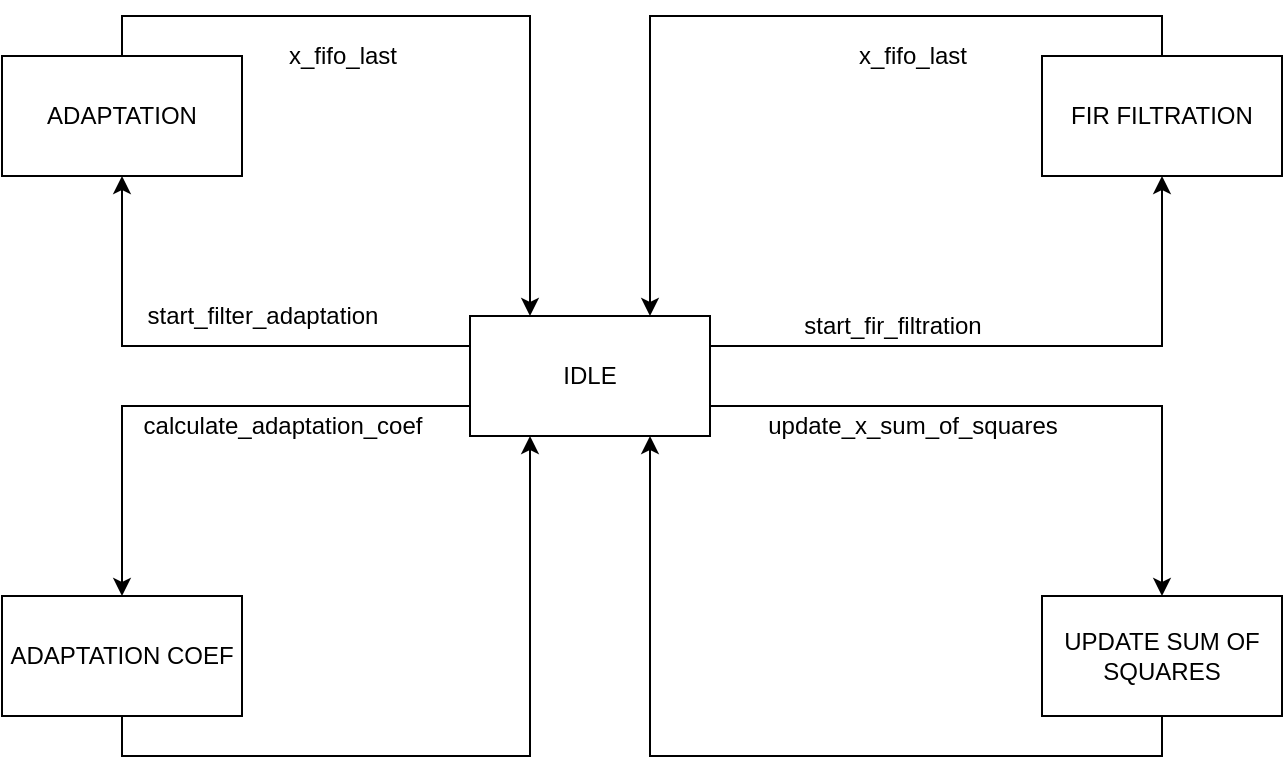 <mxfile version="21.2.1" type="device">
  <diagram name="Page-1" id="VGrTwnrYPMH30GH3UlbM">
    <mxGraphModel dx="1050" dy="1790" grid="1" gridSize="10" guides="1" tooltips="1" connect="1" arrows="1" fold="1" page="1" pageScale="1" pageWidth="827" pageHeight="1169" math="0" shadow="0">
      <root>
        <mxCell id="0" />
        <mxCell id="1" parent="0" />
        <mxCell id="Hrcb1GJSWxkqh3Z5VIh4-6" style="edgeStyle=orthogonalEdgeStyle;rounded=0;orthogonalLoop=1;jettySize=auto;html=1;exitX=1;exitY=0.75;exitDx=0;exitDy=0;entryX=0.5;entryY=0;entryDx=0;entryDy=0;" parent="1" source="Hrcb1GJSWxkqh3Z5VIh4-1" target="Hrcb1GJSWxkqh3Z5VIh4-2" edge="1">
          <mxGeometry relative="1" as="geometry" />
        </mxCell>
        <mxCell id="Hrcb1GJSWxkqh3Z5VIh4-12" style="edgeStyle=orthogonalEdgeStyle;rounded=0;orthogonalLoop=1;jettySize=auto;html=1;exitX=1;exitY=0.25;exitDx=0;exitDy=0;entryX=0.5;entryY=1;entryDx=0;entryDy=0;" parent="1" source="Hrcb1GJSWxkqh3Z5VIh4-1" target="Hrcb1GJSWxkqh3Z5VIh4-3" edge="1">
          <mxGeometry relative="1" as="geometry" />
        </mxCell>
        <mxCell id="Hrcb1GJSWxkqh3Z5VIh4-17" style="edgeStyle=orthogonalEdgeStyle;rounded=0;orthogonalLoop=1;jettySize=auto;html=1;exitX=0;exitY=0.25;exitDx=0;exitDy=0;entryX=0.5;entryY=1;entryDx=0;entryDy=0;" parent="1" source="Hrcb1GJSWxkqh3Z5VIh4-1" target="Hrcb1GJSWxkqh3Z5VIh4-5" edge="1">
          <mxGeometry relative="1" as="geometry" />
        </mxCell>
        <mxCell id="Hrcb1GJSWxkqh3Z5VIh4-19" style="edgeStyle=orthogonalEdgeStyle;rounded=0;orthogonalLoop=1;jettySize=auto;html=1;exitX=0;exitY=0.75;exitDx=0;exitDy=0;entryX=0.5;entryY=0;entryDx=0;entryDy=0;" parent="1" source="Hrcb1GJSWxkqh3Z5VIh4-1" target="Hrcb1GJSWxkqh3Z5VIh4-4" edge="1">
          <mxGeometry relative="1" as="geometry" />
        </mxCell>
        <mxCell id="Hrcb1GJSWxkqh3Z5VIh4-1" value="IDLE" style="rounded=0;whiteSpace=wrap;html=1;" parent="1" vertex="1">
          <mxGeometry x="354" y="100" width="120" height="60" as="geometry" />
        </mxCell>
        <mxCell id="Hrcb1GJSWxkqh3Z5VIh4-9" style="edgeStyle=orthogonalEdgeStyle;rounded=0;orthogonalLoop=1;jettySize=auto;html=1;exitX=0.5;exitY=1;exitDx=0;exitDy=0;entryX=0.75;entryY=1;entryDx=0;entryDy=0;" parent="1" source="Hrcb1GJSWxkqh3Z5VIh4-2" target="Hrcb1GJSWxkqh3Z5VIh4-1" edge="1">
          <mxGeometry relative="1" as="geometry" />
        </mxCell>
        <mxCell id="Hrcb1GJSWxkqh3Z5VIh4-2" value="UPDATE SUM OF SQUARES&lt;br&gt;" style="rounded=0;whiteSpace=wrap;html=1;" parent="1" vertex="1">
          <mxGeometry x="640" y="240" width="120" height="60" as="geometry" />
        </mxCell>
        <mxCell id="Hrcb1GJSWxkqh3Z5VIh4-14" style="edgeStyle=orthogonalEdgeStyle;rounded=0;orthogonalLoop=1;jettySize=auto;html=1;exitX=0.5;exitY=0;exitDx=0;exitDy=0;entryX=0.75;entryY=0;entryDx=0;entryDy=0;" parent="1" source="Hrcb1GJSWxkqh3Z5VIh4-3" target="Hrcb1GJSWxkqh3Z5VIh4-1" edge="1">
          <mxGeometry relative="1" as="geometry" />
        </mxCell>
        <mxCell id="Hrcb1GJSWxkqh3Z5VIh4-3" value="FIR FILTRATION" style="rounded=0;whiteSpace=wrap;html=1;" parent="1" vertex="1">
          <mxGeometry x="640" y="-30" width="120" height="60" as="geometry" />
        </mxCell>
        <mxCell id="Hrcb1GJSWxkqh3Z5VIh4-21" style="edgeStyle=orthogonalEdgeStyle;rounded=0;orthogonalLoop=1;jettySize=auto;html=1;exitX=0.5;exitY=1;exitDx=0;exitDy=0;entryX=0.25;entryY=1;entryDx=0;entryDy=0;" parent="1" source="Hrcb1GJSWxkqh3Z5VIh4-4" target="Hrcb1GJSWxkqh3Z5VIh4-1" edge="1">
          <mxGeometry relative="1" as="geometry" />
        </mxCell>
        <mxCell id="Hrcb1GJSWxkqh3Z5VIh4-4" value="ADAPTATION COEF" style="rounded=0;whiteSpace=wrap;html=1;" parent="1" vertex="1">
          <mxGeometry x="120" y="240" width="120" height="60" as="geometry" />
        </mxCell>
        <mxCell id="Hrcb1GJSWxkqh3Z5VIh4-18" style="edgeStyle=orthogonalEdgeStyle;rounded=0;orthogonalLoop=1;jettySize=auto;html=1;exitX=0.5;exitY=0;exitDx=0;exitDy=0;entryX=0.25;entryY=0;entryDx=0;entryDy=0;" parent="1" source="Hrcb1GJSWxkqh3Z5VIh4-5" target="Hrcb1GJSWxkqh3Z5VIh4-1" edge="1">
          <mxGeometry relative="1" as="geometry" />
        </mxCell>
        <mxCell id="Hrcb1GJSWxkqh3Z5VIh4-5" value="ADAPTATION" style="rounded=0;whiteSpace=wrap;html=1;" parent="1" vertex="1">
          <mxGeometry x="120" y="-30" width="120" height="60" as="geometry" />
        </mxCell>
        <mxCell id="Hrcb1GJSWxkqh3Z5VIh4-7" value="update_x_sum_of_squares" style="text;html=1;align=center;verticalAlign=middle;resizable=0;points=[];autosize=1;strokeColor=none;fillColor=none;" parent="1" vertex="1">
          <mxGeometry x="490" y="140" width="170" height="30" as="geometry" />
        </mxCell>
        <mxCell id="Hrcb1GJSWxkqh3Z5VIh4-13" value="start_fir_filtration" style="text;html=1;align=center;verticalAlign=middle;resizable=0;points=[];autosize=1;strokeColor=none;fillColor=none;" parent="1" vertex="1">
          <mxGeometry x="510" y="90" width="110" height="30" as="geometry" />
        </mxCell>
        <mxCell id="Hrcb1GJSWxkqh3Z5VIh4-15" value="x_fifo_last" style="text;html=1;align=center;verticalAlign=middle;resizable=0;points=[];autosize=1;strokeColor=none;fillColor=none;" parent="1" vertex="1">
          <mxGeometry x="535" y="-45" width="80" height="30" as="geometry" />
        </mxCell>
        <mxCell id="Hrcb1GJSWxkqh3Z5VIh4-22" value="start_filter_adaptation" style="text;html=1;align=center;verticalAlign=middle;resizable=0;points=[];autosize=1;strokeColor=none;fillColor=none;" parent="1" vertex="1">
          <mxGeometry x="180" y="85" width="140" height="30" as="geometry" />
        </mxCell>
        <mxCell id="Hrcb1GJSWxkqh3Z5VIh4-23" value="calculate_adaptation_coef" style="text;html=1;align=center;verticalAlign=middle;resizable=0;points=[];autosize=1;strokeColor=none;fillColor=none;" parent="1" vertex="1">
          <mxGeometry x="180" y="140" width="160" height="30" as="geometry" />
        </mxCell>
        <mxCell id="Hrcb1GJSWxkqh3Z5VIh4-24" value="x_fifo_last" style="text;html=1;align=center;verticalAlign=middle;resizable=0;points=[];autosize=1;strokeColor=none;fillColor=none;" parent="1" vertex="1">
          <mxGeometry x="250" y="-45" width="80" height="30" as="geometry" />
        </mxCell>
      </root>
    </mxGraphModel>
  </diagram>
</mxfile>

